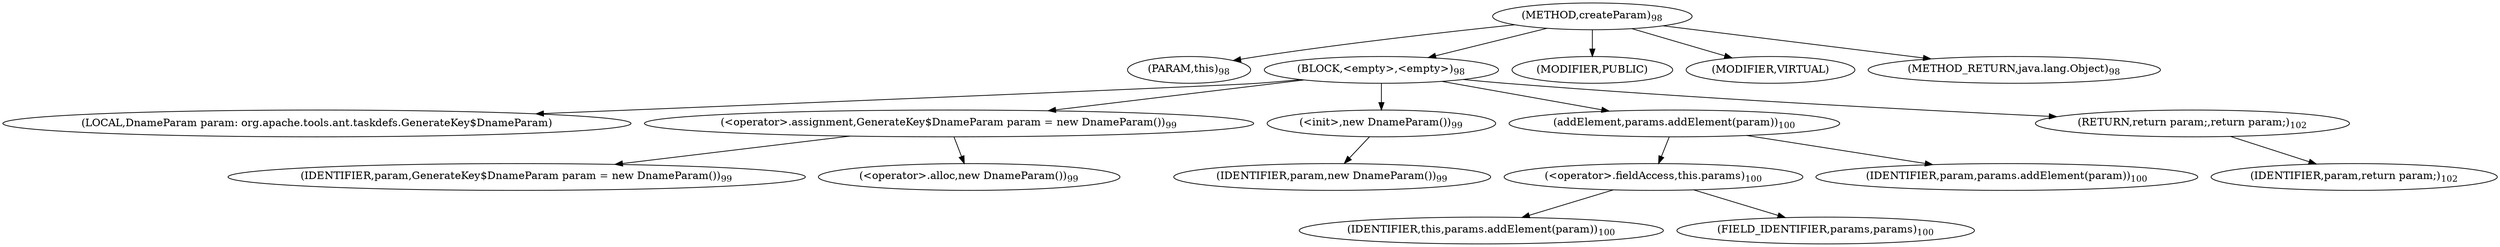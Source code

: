 digraph "createParam" {  
"146" [label = <(METHOD,createParam)<SUB>98</SUB>> ]
"147" [label = <(PARAM,this)<SUB>98</SUB>> ]
"148" [label = <(BLOCK,&lt;empty&gt;,&lt;empty&gt;)<SUB>98</SUB>> ]
"25" [label = <(LOCAL,DnameParam param: org.apache.tools.ant.taskdefs.GenerateKey$DnameParam)> ]
"149" [label = <(&lt;operator&gt;.assignment,GenerateKey$DnameParam param = new DnameParam())<SUB>99</SUB>> ]
"150" [label = <(IDENTIFIER,param,GenerateKey$DnameParam param = new DnameParam())<SUB>99</SUB>> ]
"151" [label = <(&lt;operator&gt;.alloc,new DnameParam())<SUB>99</SUB>> ]
"152" [label = <(&lt;init&gt;,new DnameParam())<SUB>99</SUB>> ]
"24" [label = <(IDENTIFIER,param,new DnameParam())<SUB>99</SUB>> ]
"153" [label = <(addElement,params.addElement(param))<SUB>100</SUB>> ]
"154" [label = <(&lt;operator&gt;.fieldAccess,this.params)<SUB>100</SUB>> ]
"155" [label = <(IDENTIFIER,this,params.addElement(param))<SUB>100</SUB>> ]
"156" [label = <(FIELD_IDENTIFIER,params,params)<SUB>100</SUB>> ]
"157" [label = <(IDENTIFIER,param,params.addElement(param))<SUB>100</SUB>> ]
"158" [label = <(RETURN,return param;,return param;)<SUB>102</SUB>> ]
"159" [label = <(IDENTIFIER,param,return param;)<SUB>102</SUB>> ]
"160" [label = <(MODIFIER,PUBLIC)> ]
"161" [label = <(MODIFIER,VIRTUAL)> ]
"162" [label = <(METHOD_RETURN,java.lang.Object)<SUB>98</SUB>> ]
  "146" -> "147" 
  "146" -> "148" 
  "146" -> "160" 
  "146" -> "161" 
  "146" -> "162" 
  "148" -> "25" 
  "148" -> "149" 
  "148" -> "152" 
  "148" -> "153" 
  "148" -> "158" 
  "149" -> "150" 
  "149" -> "151" 
  "152" -> "24" 
  "153" -> "154" 
  "153" -> "157" 
  "154" -> "155" 
  "154" -> "156" 
  "158" -> "159" 
}
